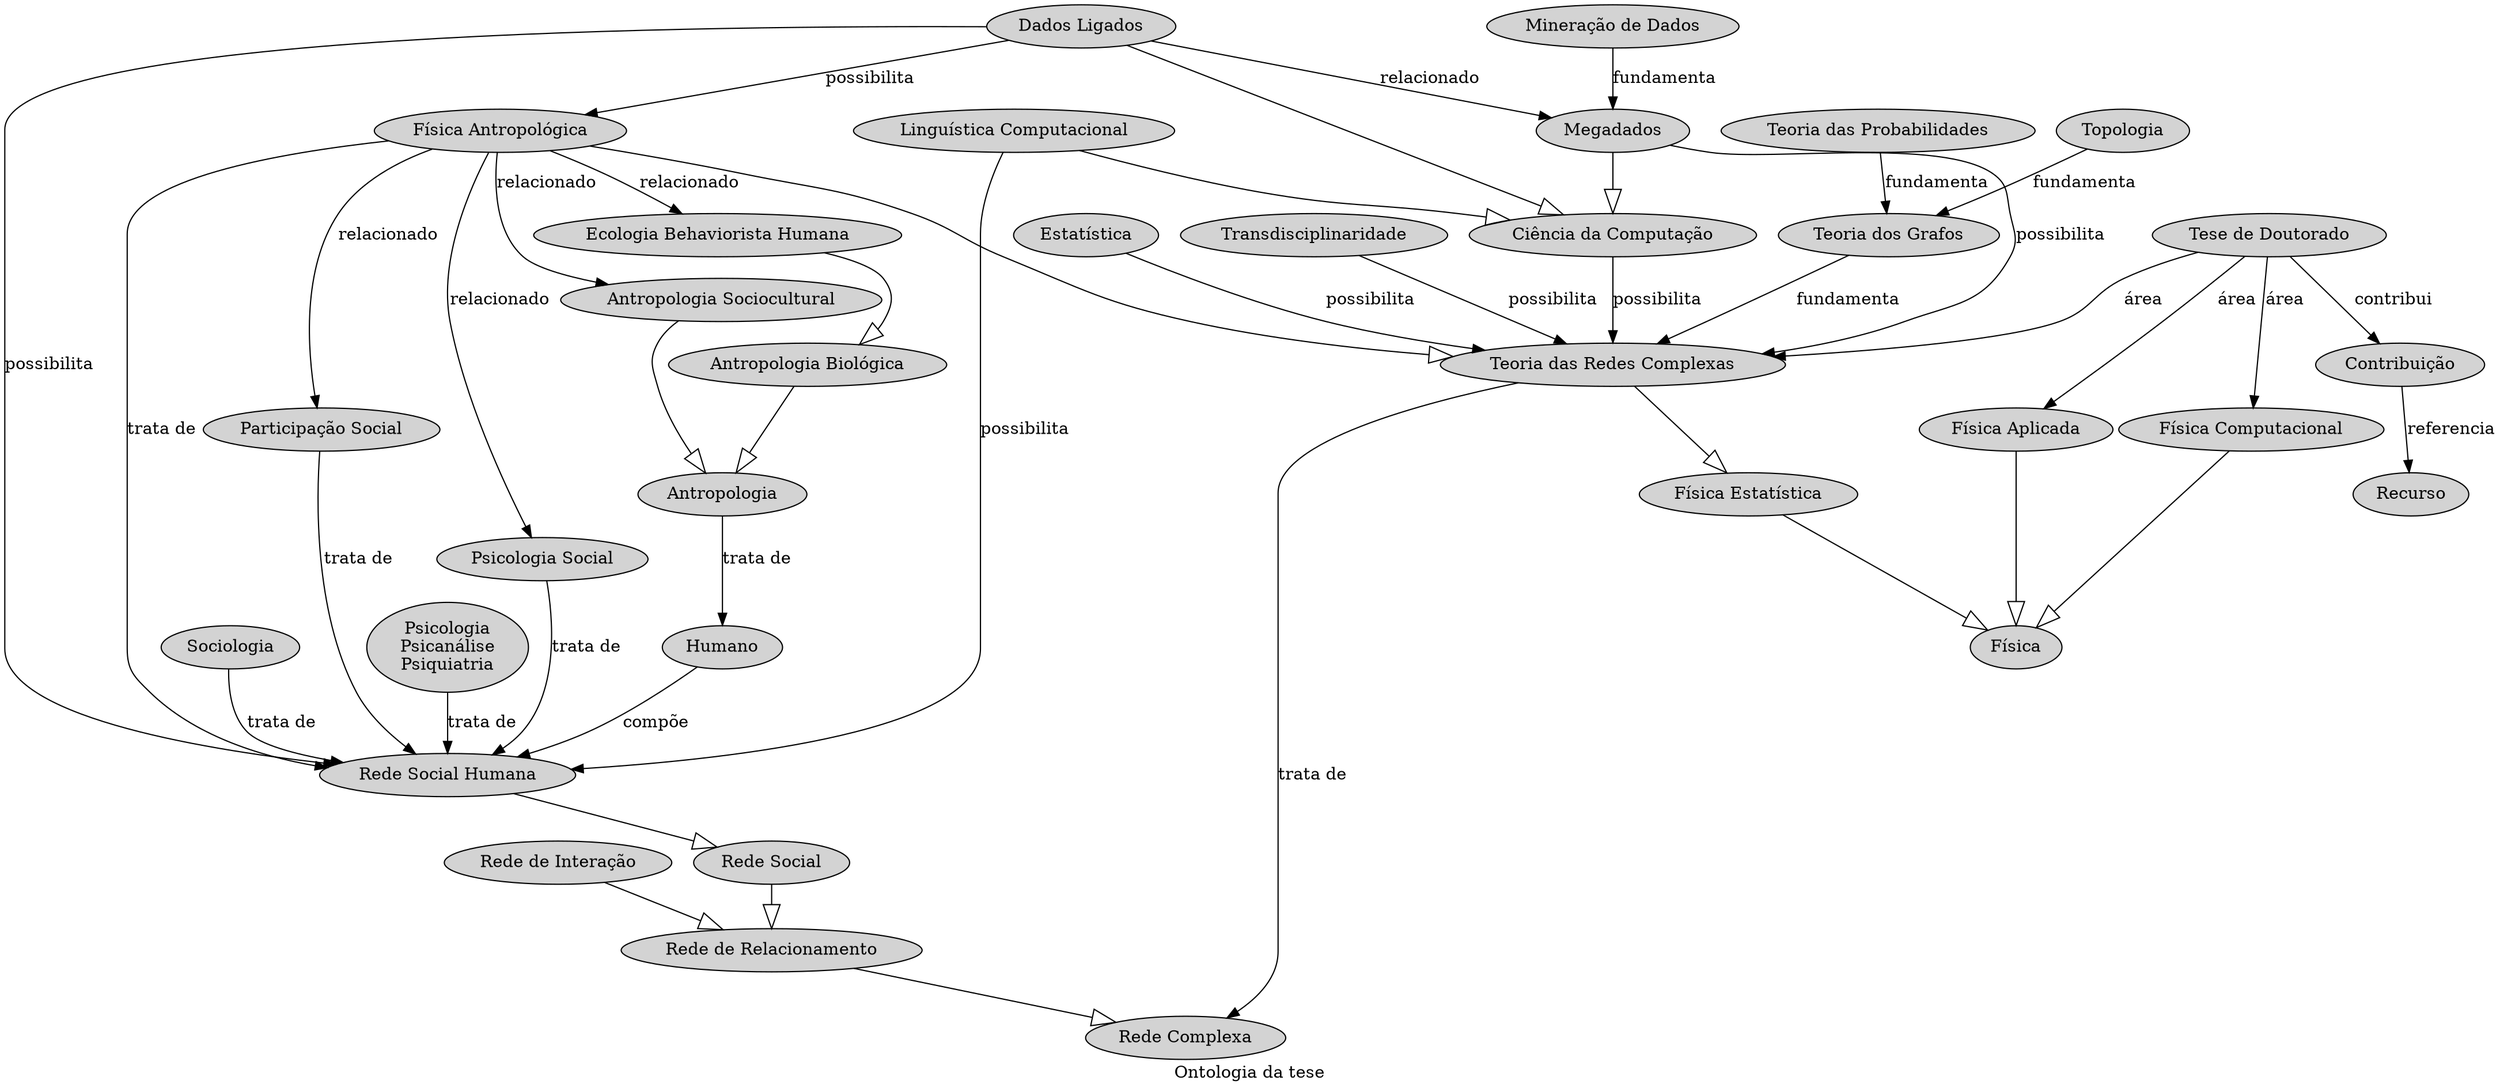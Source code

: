 digraph  {
	graph [label="Ontologia da tese"];
	Física	 [style=filled];
	"Física Estatística"	 [style=filled];
	"Física Estatística" -> Física	 [arrowhead=empty,
		arrowsize=2];
	"Teoria das Redes Complexas"	 [style=filled];
	"Teoria das Redes Complexas" -> "Física Estatística"	 [arrowhead=empty,
		arrowsize=2];
	"Rede Complexa"	 [style=filled];
	"Teoria das Redes Complexas" -> "Rede Complexa"	 [label="trata de"];
	"Teoria dos Grafos"	 [style=filled];
	"Teoria dos Grafos" -> "Teoria das Redes Complexas"	 [label=fundamenta];
	"Teoria das Probabilidades"	 [style=filled];
	"Teoria das Probabilidades" -> "Teoria dos Grafos"	 [label=fundamenta];
	Topologia	 [style=filled];
	Topologia -> "Teoria dos Grafos"	 [label=fundamenta];
	Megadados	 [style=filled];
	Megadados -> "Teoria das Redes Complexas"	 [label=possibilita];
	"Ciência da Computação"	 [style=filled];
	Megadados -> "Ciência da Computação"	 [arrowhead=empty,
		arrowsize=2];
	Estatística	 [style=filled];
	Estatística -> "Teoria das Redes Complexas"	 [label=possibilita];
	"Ciência da Computação" -> "Teoria das Redes Complexas"	 [label=possibilita];
	"Mineração de Dados"	 [style=filled];
	"Mineração de Dados" -> Megadados	 [label=fundamenta];
	Transdisciplinaridade	 [style=filled];
	Transdisciplinaridade -> "Teoria das Redes Complexas"	 [label=possibilita];
	"Rede de Relacionamento"	 [style=filled];
	"Rede de Relacionamento" -> "Rede Complexa"	 [arrowhead=empty,
		arrowsize=2];
	"Rede de Interação"	 [style=filled];
	"Rede de Interação" -> "Rede de Relacionamento"	 [arrowhead=empty,
		arrowsize=2];
	"Rede Social"	 [style=filled];
	"Rede Social" -> "Rede de Relacionamento"	 [arrowhead=empty,
		arrowsize=2];
	"Rede Social Humana"	 [style=filled];
	"Rede Social Humana" -> "Rede Social"	 [arrowhead=empty,
		arrowsize=2];
	Antropologia	 [style=filled];
	Humano	 [style=filled];
	Antropologia -> Humano	 [label="trata de"];
	"Antropologia Biológica"	 [style=filled];
	"Antropologia Biológica" -> Antropologia	 [arrowhead=empty,
		arrowsize=2];
	"Ecologia Behaviorista Humana"	 [style=filled];
	"Ecologia Behaviorista Humana" -> "Antropologia Biológica"	 [arrowhead=empty,
		arrowsize=2];
	"Antropologia Sociocultural"	 [style=filled];
	"Antropologia Sociocultural" -> Antropologia	 [arrowhead=empty,
		arrowsize=2];
	Humano -> "Rede Social Humana"	 [label=compõe];
	"Física Antropológica"	 [style=filled];
	"Física Antropológica" -> "Teoria das Redes Complexas"	 [arrowhead=empty,
		arrowsize=2];
	"Física Antropológica" -> "Rede Social Humana"	 [label="trata de"];
	"Física Antropológica" -> "Ecologia Behaviorista Humana"	 [label=relacionado];
	"Física Antropológica" -> "Antropologia Sociocultural"	 [label=relacionado];
	"Participação Social"	 [style=filled];
	"Física Antropológica" -> "Participação Social"	 [label=relacionado];
	"Psicologia Social"	 [style=filled];
	"Física Antropológica" -> "Psicologia Social"	 [label=relacionado];
	Sociologia	 [style=filled];
	Sociologia -> "Rede Social Humana"	 [label="trata de"];
	"Participação Social" -> "Rede Social Humana"	 [label="trata de"];
	"Psicologia Social" -> "Rede Social Humana"	 [label="trata de"];
	"Psicologia
Psicanálise
Psiquiatria"	 [style=filled];
	"Psicologia
Psicanálise
Psiquiatria" -> "Rede Social Humana"	 [label="trata de"];
	"Dados Ligados"	 [style=filled];
	"Dados Ligados" -> Megadados	 [label=relacionado];
	"Dados Ligados" -> "Ciência da Computação"	 [arrowhead=empty,
		arrowsize=2];
	"Dados Ligados" -> "Rede Social Humana"	 [label=possibilita];
	"Dados Ligados" -> "Física Antropológica"	 [label=possibilita];
	"Linguística Computacional"	 [style=filled];
	"Linguística Computacional" -> "Ciência da Computação"	 [arrowhead=empty,
		arrowsize=2];
	"Linguística Computacional" -> "Rede Social Humana"	 [label=possibilita];
	"Tese de Doutorado"	 [style=filled];
	"Tese de Doutorado" -> "Teoria das Redes Complexas"	 [label=área];
	"Física Aplicada"	 [style=filled];
	"Tese de Doutorado" -> "Física Aplicada"	 [label=área];
	"Física Computacional"	 [style=filled];
	"Tese de Doutorado" -> "Física Computacional"	 [label=área];
	Contribuição	 [style=filled];
	"Tese de Doutorado" -> Contribuição	 [label=contribui];
	"Física Aplicada" -> Física	 [arrowhead=empty,
		arrowsize=2];
	"Física Computacional" -> Física	 [arrowhead=empty,
		arrowsize=2];
	Recurso	 [style=filled];
	Contribuição -> Recurso	 [label=referencia];
}
